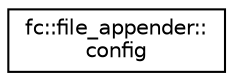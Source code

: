 digraph "Graphical Class Hierarchy"
{
  edge [fontname="Helvetica",fontsize="10",labelfontname="Helvetica",labelfontsize="10"];
  node [fontname="Helvetica",fontsize="10",shape=record];
  rankdir="LR";
  Node0 [label="fc::file_appender::\lconfig",height=0.2,width=0.4,color="black", fillcolor="white", style="filled",URL="$structfc_1_1file__appender_1_1config.html"];
}

